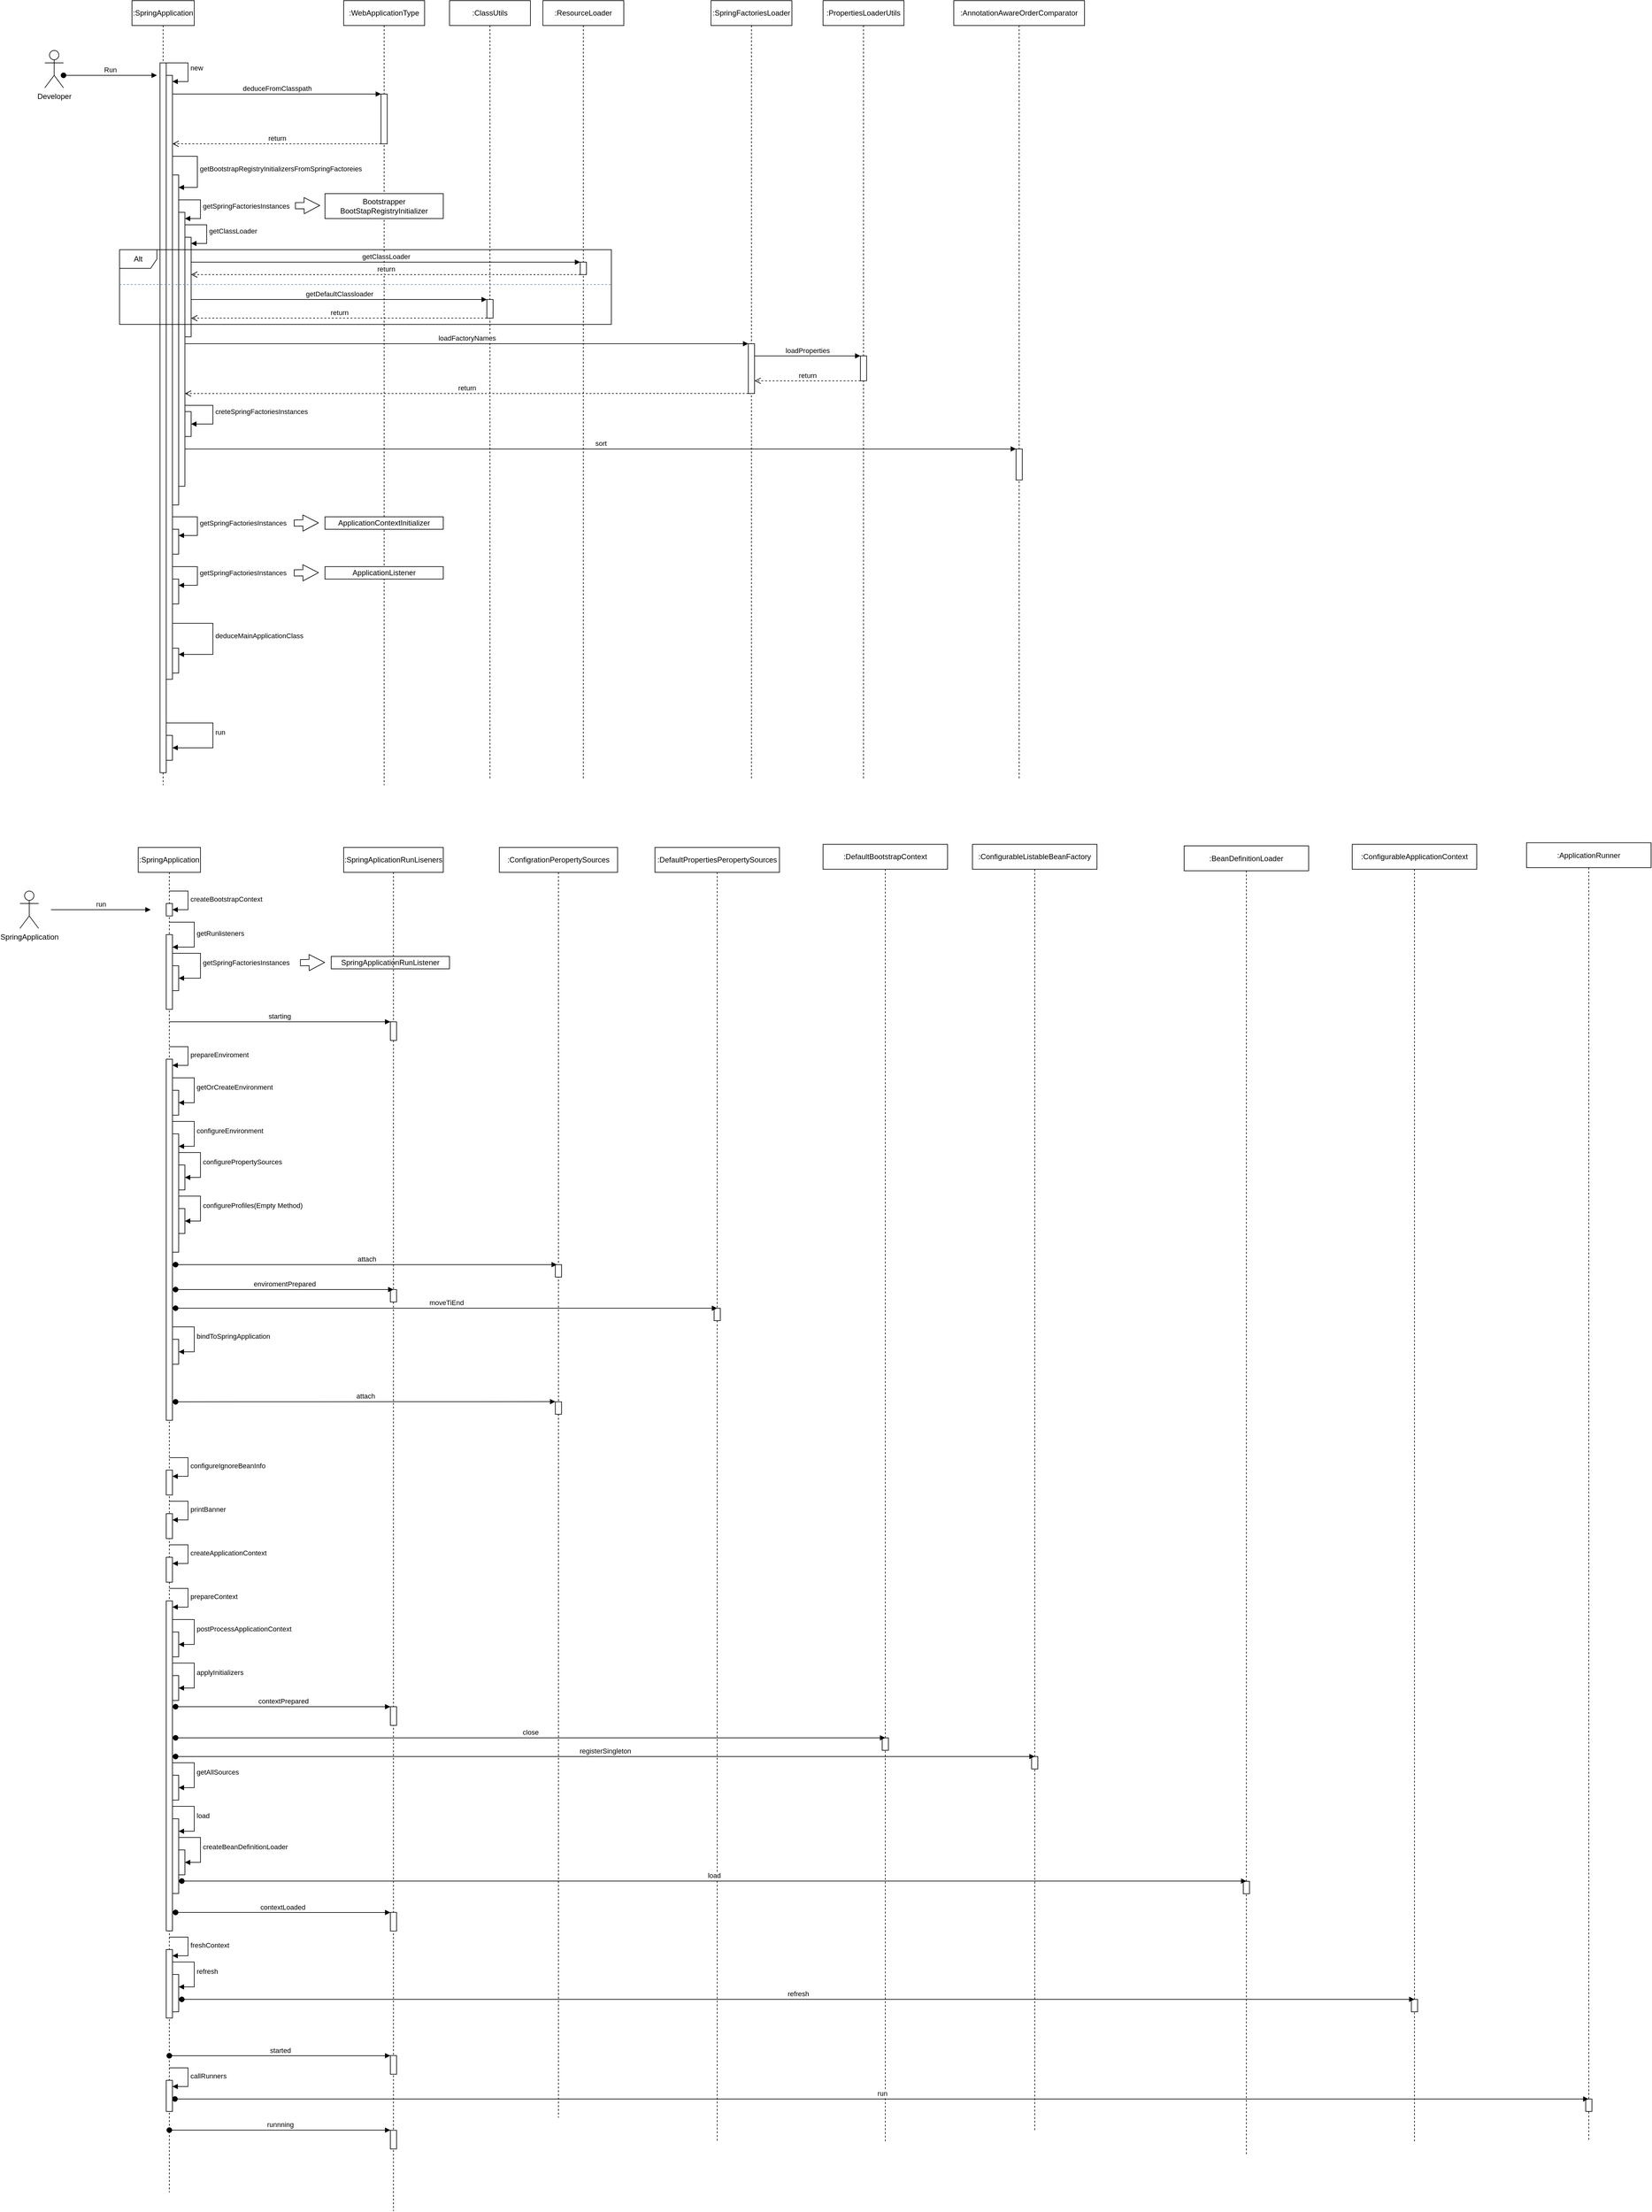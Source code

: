 <mxfile version="21.7.0" type="device">
  <diagram name="Page-1" id="9361dd3d-8414-5efd-6122-117bd74ce7a7">
    <mxGraphModel dx="5263" dy="2371" grid="1" gridSize="10" guides="1" tooltips="1" connect="1" arrows="1" fold="1" page="0" pageScale="1.5" pageWidth="826" pageHeight="1169" background="none" math="0" shadow="0">
      <root>
        <mxCell id="0" />
        <mxCell id="1" parent="0" />
        <mxCell id="XxEhJsYFe1JAZc-J_-iV-1" value="Developer" style="shape=umlActor;verticalLabelPosition=bottom;verticalAlign=top;html=1;" parent="1" vertex="1">
          <mxGeometry x="-610" y="110" width="30" height="60" as="geometry" />
        </mxCell>
        <mxCell id="XxEhJsYFe1JAZc-J_-iV-2" value=":SpringApplication" style="shape=umlLifeline;perimeter=lifelinePerimeter;whiteSpace=wrap;html=1;container=1;dropTarget=0;collapsible=0;recursiveResize=0;outlineConnect=0;portConstraint=eastwest;newEdgeStyle={&quot;edgeStyle&quot;:&quot;elbowEdgeStyle&quot;,&quot;elbow&quot;:&quot;vertical&quot;,&quot;curved&quot;:0,&quot;rounded&quot;:0};" parent="1" vertex="1">
          <mxGeometry x="-470" y="30" width="100" height="1260" as="geometry" />
        </mxCell>
        <mxCell id="XxEhJsYFe1JAZc-J_-iV-3" value="" style="html=1;points=[];perimeter=orthogonalPerimeter;outlineConnect=0;targetShapes=umlLifeline;portConstraint=eastwest;newEdgeStyle={&quot;edgeStyle&quot;:&quot;elbowEdgeStyle&quot;,&quot;elbow&quot;:&quot;vertical&quot;,&quot;curved&quot;:0,&quot;rounded&quot;:0};" parent="XxEhJsYFe1JAZc-J_-iV-2" vertex="1">
          <mxGeometry x="45" y="100" width="10" height="1140" as="geometry" />
        </mxCell>
        <mxCell id="XxEhJsYFe1JAZc-J_-iV-8" value="" style="html=1;points=[];perimeter=orthogonalPerimeter;outlineConnect=0;targetShapes=umlLifeline;portConstraint=eastwest;newEdgeStyle={&quot;edgeStyle&quot;:&quot;elbowEdgeStyle&quot;,&quot;elbow&quot;:&quot;vertical&quot;,&quot;curved&quot;:0,&quot;rounded&quot;:0};" parent="XxEhJsYFe1JAZc-J_-iV-2" vertex="1">
          <mxGeometry x="55" y="120" width="10" height="970" as="geometry" />
        </mxCell>
        <mxCell id="XxEhJsYFe1JAZc-J_-iV-9" value="new" style="html=1;align=left;spacingLeft=2;endArrow=block;rounded=0;edgeStyle=orthogonalEdgeStyle;curved=0;rounded=0;exitX=0.5;exitY=0;exitDx=0;exitDy=0;exitPerimeter=0;" parent="XxEhJsYFe1JAZc-J_-iV-2" source="XxEhJsYFe1JAZc-J_-iV-3" target="XxEhJsYFe1JAZc-J_-iV-8" edge="1">
          <mxGeometry relative="1" as="geometry">
            <mxPoint x="60" y="100" as="sourcePoint" />
            <Array as="points">
              <mxPoint x="90" y="100" />
              <mxPoint x="90" y="130" />
            </Array>
          </mxGeometry>
        </mxCell>
        <mxCell id="XxEhJsYFe1JAZc-J_-iV-23" value="" style="html=1;points=[];perimeter=orthogonalPerimeter;outlineConnect=0;targetShapes=umlLifeline;portConstraint=eastwest;newEdgeStyle={&quot;edgeStyle&quot;:&quot;elbowEdgeStyle&quot;,&quot;elbow&quot;:&quot;vertical&quot;,&quot;curved&quot;:0,&quot;rounded&quot;:0};" parent="XxEhJsYFe1JAZc-J_-iV-2" vertex="1">
          <mxGeometry x="64.97" y="280" width="10" height="530" as="geometry" />
        </mxCell>
        <mxCell id="XxEhJsYFe1JAZc-J_-iV-24" value="getBootstrapRegistryInitializersFromSpringFactoreies" style="html=1;align=left;spacingLeft=2;endArrow=block;rounded=0;edgeStyle=orthogonalEdgeStyle;curved=0;rounded=0;" parent="XxEhJsYFe1JAZc-J_-iV-2" source="XxEhJsYFe1JAZc-J_-iV-8" target="XxEhJsYFe1JAZc-J_-iV-23" edge="1">
          <mxGeometry x="-0.0" relative="1" as="geometry">
            <mxPoint x="75" y="260" as="sourcePoint" />
            <Array as="points">
              <mxPoint x="105" y="250" />
              <mxPoint x="105" y="300" />
            </Array>
            <mxPoint as="offset" />
          </mxGeometry>
        </mxCell>
        <mxCell id="XxEhJsYFe1JAZc-J_-iV-25" value="" style="html=1;points=[];perimeter=orthogonalPerimeter;outlineConnect=0;targetShapes=umlLifeline;portConstraint=eastwest;newEdgeStyle={&quot;edgeStyle&quot;:&quot;elbowEdgeStyle&quot;,&quot;elbow&quot;:&quot;vertical&quot;,&quot;curved&quot;:0,&quot;rounded&quot;:0};" parent="XxEhJsYFe1JAZc-J_-iV-2" vertex="1">
          <mxGeometry x="75" y="340" width="10" height="440" as="geometry" />
        </mxCell>
        <mxCell id="XxEhJsYFe1JAZc-J_-iV-26" value="getSpringFactoriesInstances" style="html=1;align=left;spacingLeft=2;endArrow=block;rounded=0;edgeStyle=orthogonalEdgeStyle;curved=0;rounded=0;" parent="XxEhJsYFe1JAZc-J_-iV-2" source="XxEhJsYFe1JAZc-J_-iV-23" target="XxEhJsYFe1JAZc-J_-iV-25" edge="1">
          <mxGeometry x="-0.0" relative="1" as="geometry">
            <mxPoint x="80" y="320" as="sourcePoint" />
            <Array as="points">
              <mxPoint x="110" y="320" />
              <mxPoint x="110" y="350" />
            </Array>
            <mxPoint as="offset" />
          </mxGeometry>
        </mxCell>
        <mxCell id="XxEhJsYFe1JAZc-J_-iV-28" value="" style="html=1;points=[];perimeter=orthogonalPerimeter;outlineConnect=0;targetShapes=umlLifeline;portConstraint=eastwest;newEdgeStyle={&quot;edgeStyle&quot;:&quot;elbowEdgeStyle&quot;,&quot;elbow&quot;:&quot;vertical&quot;,&quot;curved&quot;:0,&quot;rounded&quot;:0};" parent="XxEhJsYFe1JAZc-J_-iV-2" vertex="1">
          <mxGeometry x="85" y="380" width="10" height="160" as="geometry" />
        </mxCell>
        <mxCell id="XxEhJsYFe1JAZc-J_-iV-61" value="" style="html=1;points=[];perimeter=orthogonalPerimeter;outlineConnect=0;targetShapes=umlLifeline;portConstraint=eastwest;newEdgeStyle={&quot;edgeStyle&quot;:&quot;elbowEdgeStyle&quot;,&quot;elbow&quot;:&quot;vertical&quot;,&quot;curved&quot;:0,&quot;rounded&quot;:0};" parent="XxEhJsYFe1JAZc-J_-iV-2" vertex="1">
          <mxGeometry x="64.97" y="849" width="10" height="40" as="geometry" />
        </mxCell>
        <mxCell id="XxEhJsYFe1JAZc-J_-iV-62" value="getSpringFactoriesInstances" style="html=1;align=left;spacingLeft=2;endArrow=block;rounded=0;edgeStyle=orthogonalEdgeStyle;curved=0;rounded=0;" parent="XxEhJsYFe1JAZc-J_-iV-2" target="XxEhJsYFe1JAZc-J_-iV-61" edge="1">
          <mxGeometry relative="1" as="geometry">
            <mxPoint x="65" y="829" as="sourcePoint" />
            <Array as="points">
              <mxPoint x="105" y="829" />
              <mxPoint x="105" y="859" />
            </Array>
          </mxGeometry>
        </mxCell>
        <mxCell id="XxEhJsYFe1JAZc-J_-iV-64" value="" style="html=1;points=[];perimeter=orthogonalPerimeter;outlineConnect=0;targetShapes=umlLifeline;portConstraint=eastwest;newEdgeStyle={&quot;edgeStyle&quot;:&quot;elbowEdgeStyle&quot;,&quot;elbow&quot;:&quot;vertical&quot;,&quot;curved&quot;:0,&quot;rounded&quot;:0};" parent="XxEhJsYFe1JAZc-J_-iV-2" vertex="1">
          <mxGeometry x="65" y="929" width="10" height="40" as="geometry" />
        </mxCell>
        <mxCell id="XxEhJsYFe1JAZc-J_-iV-65" value="getSpringFactoriesInstances" style="html=1;align=left;spacingLeft=2;endArrow=block;rounded=0;edgeStyle=orthogonalEdgeStyle;curved=0;rounded=0;" parent="XxEhJsYFe1JAZc-J_-iV-2" target="XxEhJsYFe1JAZc-J_-iV-64" edge="1">
          <mxGeometry relative="1" as="geometry">
            <mxPoint x="65.03" y="909" as="sourcePoint" />
            <Array as="points">
              <mxPoint x="105.03" y="909" />
              <mxPoint x="105.03" y="939" />
            </Array>
          </mxGeometry>
        </mxCell>
        <mxCell id="XxEhJsYFe1JAZc-J_-iV-66" value="" style="edgeStyle=none;orthogonalLoop=1;jettySize=auto;html=1;shape=flexArrow;rounded=1;startSize=8;endSize=8;endWidth=15;" parent="XxEhJsYFe1JAZc-J_-iV-2" edge="1">
          <mxGeometry width="100" relative="1" as="geometry">
            <mxPoint x="260.03" y="919.08" as="sourcePoint" />
            <mxPoint x="300.03" y="918.66" as="targetPoint" />
            <Array as="points" />
          </mxGeometry>
        </mxCell>
        <mxCell id="XxEhJsYFe1JAZc-J_-iV-67" value="" style="html=1;points=[];perimeter=orthogonalPerimeter;outlineConnect=0;targetShapes=umlLifeline;portConstraint=eastwest;newEdgeStyle={&quot;edgeStyle&quot;:&quot;elbowEdgeStyle&quot;,&quot;elbow&quot;:&quot;vertical&quot;,&quot;curved&quot;:0,&quot;rounded&quot;:0};" parent="XxEhJsYFe1JAZc-J_-iV-2" vertex="1">
          <mxGeometry x="85" y="660" width="10" height="40" as="geometry" />
        </mxCell>
        <mxCell id="XxEhJsYFe1JAZc-J_-iV-68" value="creteSpringFactoriesInstances" style="html=1;align=left;spacingLeft=2;endArrow=block;rounded=0;edgeStyle=orthogonalEdgeStyle;curved=0;rounded=0;" parent="XxEhJsYFe1JAZc-J_-iV-2" source="XxEhJsYFe1JAZc-J_-iV-25" target="XxEhJsYFe1JAZc-J_-iV-67" edge="1">
          <mxGeometry relative="1" as="geometry">
            <mxPoint x="100" y="660" as="sourcePoint" />
            <Array as="points">
              <mxPoint x="130" y="650" />
              <mxPoint x="130" y="680" />
            </Array>
          </mxGeometry>
        </mxCell>
        <mxCell id="XxEhJsYFe1JAZc-J_-iV-76" value="" style="html=1;points=[];perimeter=orthogonalPerimeter;outlineConnect=0;targetShapes=umlLifeline;portConstraint=eastwest;newEdgeStyle={&quot;edgeStyle&quot;:&quot;elbowEdgeStyle&quot;,&quot;elbow&quot;:&quot;vertical&quot;,&quot;curved&quot;:0,&quot;rounded&quot;:0};" parent="XxEhJsYFe1JAZc-J_-iV-2" vertex="1">
          <mxGeometry x="64.97" y="1040" width="10" height="40" as="geometry" />
        </mxCell>
        <mxCell id="XxEhJsYFe1JAZc-J_-iV-77" value="deduceMainApplicationClass" style="html=1;align=left;spacingLeft=2;endArrow=block;rounded=0;edgeStyle=orthogonalEdgeStyle;curved=0;rounded=0;" parent="XxEhJsYFe1JAZc-J_-iV-2" source="XxEhJsYFe1JAZc-J_-iV-8" target="XxEhJsYFe1JAZc-J_-iV-76" edge="1">
          <mxGeometry relative="1" as="geometry">
            <mxPoint x="100" y="1010" as="sourcePoint" />
            <Array as="points">
              <mxPoint x="130" y="1000" />
              <mxPoint x="130" y="1050" />
            </Array>
          </mxGeometry>
        </mxCell>
        <mxCell id="XxEhJsYFe1JAZc-J_-iV-78" value="" style="html=1;points=[];perimeter=orthogonalPerimeter;outlineConnect=0;targetShapes=umlLifeline;portConstraint=eastwest;newEdgeStyle={&quot;edgeStyle&quot;:&quot;elbowEdgeStyle&quot;,&quot;elbow&quot;:&quot;vertical&quot;,&quot;curved&quot;:0,&quot;rounded&quot;:0};" parent="XxEhJsYFe1JAZc-J_-iV-2" vertex="1">
          <mxGeometry x="55" y="1180" width="10" height="40" as="geometry" />
        </mxCell>
        <mxCell id="XxEhJsYFe1JAZc-J_-iV-79" value="run" style="html=1;align=left;spacingLeft=2;endArrow=block;rounded=0;edgeStyle=orthogonalEdgeStyle;curved=0;rounded=0;" parent="XxEhJsYFe1JAZc-J_-iV-2" source="XxEhJsYFe1JAZc-J_-iV-3" target="XxEhJsYFe1JAZc-J_-iV-78" edge="1">
          <mxGeometry relative="1" as="geometry">
            <mxPoint x="100" y="1160" as="sourcePoint" />
            <Array as="points">
              <mxPoint x="130" y="1160" />
              <mxPoint x="130" y="1200" />
            </Array>
          </mxGeometry>
        </mxCell>
        <mxCell id="XxEhJsYFe1JAZc-J_-iV-6" value="Run" style="html=1;verticalAlign=bottom;startArrow=oval;startFill=1;endArrow=block;startSize=8;edgeStyle=elbowEdgeStyle;elbow=vertical;curved=0;rounded=0;" parent="1" source="XxEhJsYFe1JAZc-J_-iV-1" edge="1">
          <mxGeometry width="60" relative="1" as="geometry">
            <mxPoint x="-490" y="150" as="sourcePoint" />
            <mxPoint x="-430" y="150" as="targetPoint" />
          </mxGeometry>
        </mxCell>
        <mxCell id="XxEhJsYFe1JAZc-J_-iV-12" value=":WebApplicationType" style="shape=umlLifeline;perimeter=lifelinePerimeter;whiteSpace=wrap;html=1;container=1;dropTarget=0;collapsible=0;recursiveResize=0;outlineConnect=0;portConstraint=eastwest;newEdgeStyle={&quot;edgeStyle&quot;:&quot;elbowEdgeStyle&quot;,&quot;elbow&quot;:&quot;vertical&quot;,&quot;curved&quot;:0,&quot;rounded&quot;:0};" parent="1" vertex="1">
          <mxGeometry x="-130" y="30" width="130" height="1260" as="geometry" />
        </mxCell>
        <mxCell id="XxEhJsYFe1JAZc-J_-iV-20" value="" style="html=1;points=[];perimeter=orthogonalPerimeter;outlineConnect=0;targetShapes=umlLifeline;portConstraint=eastwest;newEdgeStyle={&quot;edgeStyle&quot;:&quot;elbowEdgeStyle&quot;,&quot;elbow&quot;:&quot;vertical&quot;,&quot;curved&quot;:0,&quot;rounded&quot;:0};" parent="XxEhJsYFe1JAZc-J_-iV-12" vertex="1">
          <mxGeometry x="60" y="150" width="10" height="80" as="geometry" />
        </mxCell>
        <mxCell id="XxEhJsYFe1JAZc-J_-iV-21" value="deduceFromClasspath" style="html=1;verticalAlign=bottom;endArrow=block;edgeStyle=elbowEdgeStyle;elbow=vertical;curved=0;rounded=0;" parent="1" target="XxEhJsYFe1JAZc-J_-iV-20" edge="1">
          <mxGeometry relative="1" as="geometry">
            <mxPoint x="-405" y="180.0" as="sourcePoint" />
            <Array as="points">
              <mxPoint x="-322" y="180" />
            </Array>
          </mxGeometry>
        </mxCell>
        <mxCell id="XxEhJsYFe1JAZc-J_-iV-22" value="return" style="html=1;verticalAlign=bottom;endArrow=open;dashed=1;endSize=8;edgeStyle=elbowEdgeStyle;elbow=vertical;curved=0;rounded=0;" parent="1" source="XxEhJsYFe1JAZc-J_-iV-20" edge="1">
          <mxGeometry relative="1" as="geometry">
            <mxPoint x="-405" y="260.0" as="targetPoint" />
            <Array as="points">
              <mxPoint x="-330" y="260" />
            </Array>
          </mxGeometry>
        </mxCell>
        <mxCell id="XxEhJsYFe1JAZc-J_-iV-30" value=":ClassUtils" style="shape=umlLifeline;perimeter=lifelinePerimeter;whiteSpace=wrap;html=1;container=1;dropTarget=0;collapsible=0;recursiveResize=0;outlineConnect=0;portConstraint=eastwest;newEdgeStyle={&quot;edgeStyle&quot;:&quot;elbowEdgeStyle&quot;,&quot;elbow&quot;:&quot;vertical&quot;,&quot;curved&quot;:0,&quot;rounded&quot;:0};" parent="1" vertex="1">
          <mxGeometry x="40" y="30" width="130" height="1250" as="geometry" />
        </mxCell>
        <mxCell id="XxEhJsYFe1JAZc-J_-iV-37" value="" style="html=1;points=[];perimeter=orthogonalPerimeter;outlineConnect=0;targetShapes=umlLifeline;portConstraint=eastwest;newEdgeStyle={&quot;edgeStyle&quot;:&quot;elbowEdgeStyle&quot;,&quot;elbow&quot;:&quot;vertical&quot;,&quot;curved&quot;:0,&quot;rounded&quot;:0};" parent="XxEhJsYFe1JAZc-J_-iV-30" vertex="1">
          <mxGeometry x="60" y="480" width="10" height="30" as="geometry" />
        </mxCell>
        <mxCell id="XxEhJsYFe1JAZc-J_-iV-35" value=":SpringFactoriesLoader" style="shape=umlLifeline;perimeter=lifelinePerimeter;whiteSpace=wrap;html=1;container=1;dropTarget=0;collapsible=0;recursiveResize=0;outlineConnect=0;portConstraint=eastwest;newEdgeStyle={&quot;edgeStyle&quot;:&quot;elbowEdgeStyle&quot;,&quot;elbow&quot;:&quot;vertical&quot;,&quot;curved&quot;:0,&quot;rounded&quot;:0};" parent="1" vertex="1">
          <mxGeometry x="460" y="30" width="130" height="1250" as="geometry" />
        </mxCell>
        <mxCell id="XxEhJsYFe1JAZc-J_-iV-47" value="" style="html=1;points=[];perimeter=orthogonalPerimeter;outlineConnect=0;targetShapes=umlLifeline;portConstraint=eastwest;newEdgeStyle={&quot;edgeStyle&quot;:&quot;elbowEdgeStyle&quot;,&quot;elbow&quot;:&quot;vertical&quot;,&quot;curved&quot;:0,&quot;rounded&quot;:0};" parent="XxEhJsYFe1JAZc-J_-iV-35" vertex="1">
          <mxGeometry x="60" y="551" width="10" height="80" as="geometry" />
        </mxCell>
        <mxCell id="XxEhJsYFe1JAZc-J_-iV-38" value="getDefaultClassloader" style="html=1;verticalAlign=bottom;endArrow=block;edgeStyle=elbowEdgeStyle;elbow=vertical;curved=0;rounded=0;" parent="1" edge="1">
          <mxGeometry relative="1" as="geometry">
            <mxPoint x="-375.0" y="510" as="sourcePoint" />
            <mxPoint x="100" y="510" as="targetPoint" />
            <Array as="points">
              <mxPoint y="510" />
              <mxPoint x="60" y="500" />
            </Array>
            <mxPoint as="offset" />
          </mxGeometry>
        </mxCell>
        <mxCell id="XxEhJsYFe1JAZc-J_-iV-39" value="return" style="html=1;verticalAlign=bottom;endArrow=open;dashed=1;endSize=8;edgeStyle=elbowEdgeStyle;elbow=vertical;curved=0;rounded=0;" parent="1" edge="1">
          <mxGeometry relative="1" as="geometry">
            <mxPoint x="-375.0" y="540" as="targetPoint" />
            <mxPoint x="100" y="540" as="sourcePoint" />
            <Array as="points">
              <mxPoint x="-150" y="540" />
            </Array>
          </mxGeometry>
        </mxCell>
        <mxCell id="XxEhJsYFe1JAZc-J_-iV-40" value=":ResourceLoader" style="shape=umlLifeline;perimeter=lifelinePerimeter;whiteSpace=wrap;html=1;container=1;dropTarget=0;collapsible=0;recursiveResize=0;outlineConnect=0;portConstraint=eastwest;newEdgeStyle={&quot;edgeStyle&quot;:&quot;elbowEdgeStyle&quot;,&quot;elbow&quot;:&quot;vertical&quot;,&quot;curved&quot;:0,&quot;rounded&quot;:0};" parent="1" vertex="1">
          <mxGeometry x="190" y="30" width="130" height="1250" as="geometry" />
        </mxCell>
        <mxCell id="XxEhJsYFe1JAZc-J_-iV-42" value="" style="html=1;points=[];perimeter=orthogonalPerimeter;outlineConnect=0;targetShapes=umlLifeline;portConstraint=eastwest;newEdgeStyle={&quot;edgeStyle&quot;:&quot;elbowEdgeStyle&quot;,&quot;elbow&quot;:&quot;vertical&quot;,&quot;curved&quot;:0,&quot;rounded&quot;:0};" parent="XxEhJsYFe1JAZc-J_-iV-40" vertex="1">
          <mxGeometry x="60" y="420" width="10" height="20" as="geometry" />
        </mxCell>
        <mxCell id="XxEhJsYFe1JAZc-J_-iV-44" value="return" style="html=1;verticalAlign=bottom;endArrow=open;dashed=1;endSize=8;edgeStyle=elbowEdgeStyle;elbow=vertical;curved=0;rounded=0;" parent="XxEhJsYFe1JAZc-J_-iV-40" target="XxEhJsYFe1JAZc-J_-iV-28" edge="1">
          <mxGeometry relative="1" as="geometry">
            <mxPoint x="-420.0" y="430" as="targetPoint" />
            <mxPoint x="60" y="440" as="sourcePoint" />
            <Array as="points">
              <mxPoint x="-10" y="440" />
              <mxPoint x="-195" y="430" />
            </Array>
          </mxGeometry>
        </mxCell>
        <mxCell id="XxEhJsYFe1JAZc-J_-iV-43" value="getClassLoader" style="html=1;verticalAlign=bottom;endArrow=block;edgeStyle=elbowEdgeStyle;elbow=vertical;curved=0;rounded=0;" parent="1" source="XxEhJsYFe1JAZc-J_-iV-28" target="XxEhJsYFe1JAZc-J_-iV-42" edge="1">
          <mxGeometry x="-0.0" relative="1" as="geometry">
            <mxPoint x="-380.0" y="427.08" as="sourcePoint" />
            <Array as="points">
              <mxPoint x="40" y="450" />
              <mxPoint x="180" y="440" />
              <mxPoint x="-330" y="430" />
              <mxPoint x="195" y="417" />
            </Array>
            <mxPoint as="offset" />
            <mxPoint x="245" y="429" as="targetPoint" />
          </mxGeometry>
        </mxCell>
        <mxCell id="XxEhJsYFe1JAZc-J_-iV-45" value="Alt" style="shape=umlFrame;whiteSpace=wrap;html=1;pointerEvents=0;" parent="1" vertex="1">
          <mxGeometry x="-490" y="430" width="790" height="120" as="geometry" />
        </mxCell>
        <mxCell id="XxEhJsYFe1JAZc-J_-iV-46" value="" style="line;strokeWidth=1;fillColor=#dae8fc;align=left;verticalAlign=middle;spacingTop=-1;spacingLeft=3;spacingRight=3;rotatable=0;labelPosition=right;points=[];portConstraint=eastwest;strokeColor=#6c8ebf;dashed=1;" parent="1" vertex="1">
          <mxGeometry x="-490" y="482" width="790" height="8" as="geometry" />
        </mxCell>
        <mxCell id="XxEhJsYFe1JAZc-J_-iV-29" value="getClassLoader" style="html=1;align=left;spacingLeft=2;endArrow=block;rounded=0;edgeStyle=orthogonalEdgeStyle;curved=0;rounded=0;" parent="1" source="XxEhJsYFe1JAZc-J_-iV-25" target="XxEhJsYFe1JAZc-J_-iV-28" edge="1">
          <mxGeometry relative="1" as="geometry">
            <mxPoint x="-380" y="390" as="sourcePoint" />
            <Array as="points">
              <mxPoint x="-350" y="390" />
              <mxPoint x="-350" y="420" />
            </Array>
          </mxGeometry>
        </mxCell>
        <mxCell id="XxEhJsYFe1JAZc-J_-iV-48" value="loadFactoryNames" style="html=1;verticalAlign=bottom;endArrow=block;edgeStyle=elbowEdgeStyle;elbow=vertical;curved=0;rounded=0;" parent="1" source="XxEhJsYFe1JAZc-J_-iV-25" edge="1">
          <mxGeometry relative="1" as="geometry">
            <mxPoint x="-380" y="581" as="sourcePoint" />
            <mxPoint x="520" y="581" as="targetPoint" />
          </mxGeometry>
        </mxCell>
        <mxCell id="XxEhJsYFe1JAZc-J_-iV-49" value="return" style="html=1;verticalAlign=bottom;endArrow=open;dashed=1;endSize=8;edgeStyle=elbowEdgeStyle;elbow=vertical;curved=0;rounded=0;" parent="1" target="XxEhJsYFe1JAZc-J_-iV-25" edge="1">
          <mxGeometry relative="1" as="geometry">
            <mxPoint x="-375.0" y="660.917" as="targetPoint" />
            <mxPoint x="520" y="660.917" as="sourcePoint" />
          </mxGeometry>
        </mxCell>
        <mxCell id="XxEhJsYFe1JAZc-J_-iV-50" value=":PropertiesLoaderUtils" style="shape=umlLifeline;perimeter=lifelinePerimeter;whiteSpace=wrap;html=1;container=1;dropTarget=0;collapsible=0;recursiveResize=0;outlineConnect=0;portConstraint=eastwest;newEdgeStyle={&quot;edgeStyle&quot;:&quot;elbowEdgeStyle&quot;,&quot;elbow&quot;:&quot;vertical&quot;,&quot;curved&quot;:0,&quot;rounded&quot;:0};" parent="1" vertex="1">
          <mxGeometry x="640" y="30" width="130" height="1250" as="geometry" />
        </mxCell>
        <mxCell id="XxEhJsYFe1JAZc-J_-iV-52" value="" style="html=1;points=[];perimeter=orthogonalPerimeter;outlineConnect=0;targetShapes=umlLifeline;portConstraint=eastwest;newEdgeStyle={&quot;edgeStyle&quot;:&quot;elbowEdgeStyle&quot;,&quot;elbow&quot;:&quot;vertical&quot;,&quot;curved&quot;:0,&quot;rounded&quot;:0};" parent="XxEhJsYFe1JAZc-J_-iV-50" vertex="1">
          <mxGeometry x="60" y="570.58" width="10" height="40" as="geometry" />
        </mxCell>
        <mxCell id="XxEhJsYFe1JAZc-J_-iV-53" value="loadProperties" style="html=1;verticalAlign=bottom;endArrow=block;edgeStyle=elbowEdgeStyle;elbow=vertical;curved=0;rounded=0;" parent="XxEhJsYFe1JAZc-J_-iV-50" target="XxEhJsYFe1JAZc-J_-iV-52" edge="1">
          <mxGeometry relative="1" as="geometry">
            <mxPoint x="-110" y="570.58" as="sourcePoint" />
            <Array as="points">
              <mxPoint x="-40" y="570.58" />
              <mxPoint x="-30" y="540.58" />
            </Array>
          </mxGeometry>
        </mxCell>
        <mxCell id="XxEhJsYFe1JAZc-J_-iV-54" value="return" style="html=1;verticalAlign=bottom;endArrow=open;dashed=1;endSize=8;edgeStyle=elbowEdgeStyle;elbow=vertical;curved=0;rounded=0;" parent="XxEhJsYFe1JAZc-J_-iV-50" source="XxEhJsYFe1JAZc-J_-iV-52" edge="1">
          <mxGeometry relative="1" as="geometry">
            <mxPoint x="-110" y="610.58" as="targetPoint" />
            <Array as="points">
              <mxPoint y="610.58" />
            </Array>
          </mxGeometry>
        </mxCell>
        <mxCell id="XxEhJsYFe1JAZc-J_-iV-56" value="Bootstrapper&lt;br&gt;BootStapRegistryInitializer&lt;br&gt;" style="rounded=0;whiteSpace=wrap;html=1;" parent="1" vertex="1">
          <mxGeometry x="-160" y="340" width="190" height="40" as="geometry" />
        </mxCell>
        <mxCell id="XxEhJsYFe1JAZc-J_-iV-57" value="" style="edgeStyle=none;orthogonalLoop=1;jettySize=auto;html=1;shape=flexArrow;rounded=1;startSize=8;endSize=8;endWidth=15;" parent="1" edge="1">
          <mxGeometry width="100" relative="1" as="geometry">
            <mxPoint x="-208" y="359.42" as="sourcePoint" />
            <mxPoint x="-168" y="359" as="targetPoint" />
            <Array as="points" />
          </mxGeometry>
        </mxCell>
        <mxCell id="XxEhJsYFe1JAZc-J_-iV-58" value="ApplicationContextInitializer&lt;br&gt;" style="rounded=0;whiteSpace=wrap;html=1;" parent="1" vertex="1">
          <mxGeometry x="-160" y="859" width="190" height="20" as="geometry" />
        </mxCell>
        <mxCell id="XxEhJsYFe1JAZc-J_-iV-59" value="ApplicationListener" style="rounded=0;whiteSpace=wrap;html=1;" parent="1" vertex="1">
          <mxGeometry x="-160" y="939" width="190" height="20" as="geometry" />
        </mxCell>
        <mxCell id="XxEhJsYFe1JAZc-J_-iV-63" value="" style="edgeStyle=none;orthogonalLoop=1;jettySize=auto;html=1;shape=flexArrow;rounded=1;startSize=8;endSize=8;endWidth=15;" parent="1" edge="1">
          <mxGeometry width="100" relative="1" as="geometry">
            <mxPoint x="-210" y="869.08" as="sourcePoint" />
            <mxPoint x="-170" y="868.66" as="targetPoint" />
            <Array as="points" />
          </mxGeometry>
        </mxCell>
        <mxCell id="XxEhJsYFe1JAZc-J_-iV-69" value=":AnnotationAwareOrderComparator" style="shape=umlLifeline;perimeter=lifelinePerimeter;whiteSpace=wrap;html=1;container=1;dropTarget=0;collapsible=0;recursiveResize=0;outlineConnect=0;portConstraint=eastwest;newEdgeStyle={&quot;edgeStyle&quot;:&quot;elbowEdgeStyle&quot;,&quot;elbow&quot;:&quot;vertical&quot;,&quot;curved&quot;:0,&quot;rounded&quot;:0};" parent="1" vertex="1">
          <mxGeometry x="850" y="30" width="210" height="1250" as="geometry" />
        </mxCell>
        <mxCell id="XxEhJsYFe1JAZc-J_-iV-73" value="" style="html=1;points=[];perimeter=orthogonalPerimeter;outlineConnect=0;targetShapes=umlLifeline;portConstraint=eastwest;newEdgeStyle={&quot;edgeStyle&quot;:&quot;elbowEdgeStyle&quot;,&quot;elbow&quot;:&quot;vertical&quot;,&quot;curved&quot;:0,&quot;rounded&quot;:0};" parent="XxEhJsYFe1JAZc-J_-iV-69" vertex="1">
          <mxGeometry x="100" y="720" width="10" height="50" as="geometry" />
        </mxCell>
        <mxCell id="XxEhJsYFe1JAZc-J_-iV-74" value="sort" style="html=1;verticalAlign=bottom;endArrow=block;edgeStyle=elbowEdgeStyle;elbow=vertical;curved=0;rounded=0;" parent="1" source="XxEhJsYFe1JAZc-J_-iV-25" target="XxEhJsYFe1JAZc-J_-iV-73" edge="1">
          <mxGeometry relative="1" as="geometry">
            <mxPoint x="980" y="710" as="sourcePoint" />
            <Array as="points">
              <mxPoint x="940" y="750" />
            </Array>
          </mxGeometry>
        </mxCell>
        <mxCell id="vyO_-9OmGo_VunlXmOem-1" value="SpringApplication&lt;br&gt;" style="shape=umlActor;verticalLabelPosition=bottom;verticalAlign=top;html=1;" parent="1" vertex="1">
          <mxGeometry x="-650" y="1460" width="30" height="60" as="geometry" />
        </mxCell>
        <mxCell id="vyO_-9OmGo_VunlXmOem-6" value=":SpringApplication" style="shape=umlLifeline;perimeter=lifelinePerimeter;whiteSpace=wrap;html=1;container=1;dropTarget=0;collapsible=0;recursiveResize=0;outlineConnect=0;portConstraint=eastwest;newEdgeStyle={&quot;edgeStyle&quot;:&quot;elbowEdgeStyle&quot;,&quot;elbow&quot;:&quot;vertical&quot;,&quot;curved&quot;:0,&quot;rounded&quot;:0};" parent="1" vertex="1">
          <mxGeometry x="-460" y="1390" width="100" height="2160" as="geometry" />
        </mxCell>
        <mxCell id="vyO_-9OmGo_VunlXmOem-10" value="" style="html=1;points=[];perimeter=orthogonalPerimeter;outlineConnect=0;targetShapes=umlLifeline;portConstraint=eastwest;newEdgeStyle={&quot;edgeStyle&quot;:&quot;elbowEdgeStyle&quot;,&quot;elbow&quot;:&quot;vertical&quot;,&quot;curved&quot;:0,&quot;rounded&quot;:0};" parent="vyO_-9OmGo_VunlXmOem-6" vertex="1">
          <mxGeometry x="45" y="90" width="10" height="20" as="geometry" />
        </mxCell>
        <mxCell id="vyO_-9OmGo_VunlXmOem-11" value="createBootstrapContext" style="html=1;align=left;spacingLeft=2;endArrow=block;rounded=0;edgeStyle=orthogonalEdgeStyle;curved=0;rounded=0;" parent="vyO_-9OmGo_VunlXmOem-6" target="vyO_-9OmGo_VunlXmOem-10" edge="1">
          <mxGeometry relative="1" as="geometry">
            <mxPoint x="50" y="70" as="sourcePoint" />
            <Array as="points">
              <mxPoint x="80" y="100" />
            </Array>
          </mxGeometry>
        </mxCell>
        <mxCell id="vyO_-9OmGo_VunlXmOem-12" value="" style="html=1;points=[];perimeter=orthogonalPerimeter;outlineConnect=0;targetShapes=umlLifeline;portConstraint=eastwest;newEdgeStyle={&quot;edgeStyle&quot;:&quot;elbowEdgeStyle&quot;,&quot;elbow&quot;:&quot;vertical&quot;,&quot;curved&quot;:0,&quot;rounded&quot;:0};" parent="vyO_-9OmGo_VunlXmOem-6" vertex="1">
          <mxGeometry x="45" y="140" width="10" height="120" as="geometry" />
        </mxCell>
        <mxCell id="vyO_-9OmGo_VunlXmOem-13" value="getRunlisteners" style="html=1;align=left;spacingLeft=2;endArrow=block;rounded=0;edgeStyle=orthogonalEdgeStyle;curved=0;rounded=0;" parent="vyO_-9OmGo_VunlXmOem-6" target="vyO_-9OmGo_VunlXmOem-12" edge="1">
          <mxGeometry relative="1" as="geometry">
            <mxPoint x="50" y="120" as="sourcePoint" />
            <Array as="points">
              <mxPoint x="90" y="120" />
              <mxPoint x="90" y="160" />
            </Array>
          </mxGeometry>
        </mxCell>
        <mxCell id="vyO_-9OmGo_VunlXmOem-14" value="" style="html=1;points=[];perimeter=orthogonalPerimeter;outlineConnect=0;targetShapes=umlLifeline;portConstraint=eastwest;newEdgeStyle={&quot;edgeStyle&quot;:&quot;elbowEdgeStyle&quot;,&quot;elbow&quot;:&quot;vertical&quot;,&quot;curved&quot;:0,&quot;rounded&quot;:0};" parent="vyO_-9OmGo_VunlXmOem-6" vertex="1">
          <mxGeometry x="55" y="190" width="10" height="40" as="geometry" />
        </mxCell>
        <mxCell id="vyO_-9OmGo_VunlXmOem-15" value="getSpringFactoriesInstances" style="html=1;align=left;spacingLeft=2;endArrow=block;rounded=0;edgeStyle=orthogonalEdgeStyle;curved=0;rounded=0;" parent="vyO_-9OmGo_VunlXmOem-6" source="vyO_-9OmGo_VunlXmOem-12" target="vyO_-9OmGo_VunlXmOem-14" edge="1">
          <mxGeometry relative="1" as="geometry">
            <mxPoint x="70" y="170" as="sourcePoint" />
            <Array as="points">
              <mxPoint x="100" y="170" />
              <mxPoint x="100" y="210" />
            </Array>
          </mxGeometry>
        </mxCell>
        <mxCell id="vyO_-9OmGo_VunlXmOem-30" value="" style="html=1;points=[];perimeter=orthogonalPerimeter;outlineConnect=0;targetShapes=umlLifeline;portConstraint=eastwest;newEdgeStyle={&quot;edgeStyle&quot;:&quot;elbowEdgeStyle&quot;,&quot;elbow&quot;:&quot;vertical&quot;,&quot;curved&quot;:0,&quot;rounded&quot;:0};" parent="vyO_-9OmGo_VunlXmOem-6" vertex="1">
          <mxGeometry x="45" y="340" width="10" height="580" as="geometry" />
        </mxCell>
        <mxCell id="vyO_-9OmGo_VunlXmOem-31" value="prepareEnviroment" style="html=1;align=left;spacingLeft=2;endArrow=block;rounded=0;edgeStyle=orthogonalEdgeStyle;curved=0;rounded=0;" parent="vyO_-9OmGo_VunlXmOem-6" target="vyO_-9OmGo_VunlXmOem-30" edge="1">
          <mxGeometry relative="1" as="geometry">
            <mxPoint x="50" y="320" as="sourcePoint" />
            <Array as="points">
              <mxPoint x="80" y="350" />
            </Array>
          </mxGeometry>
        </mxCell>
        <mxCell id="vyO_-9OmGo_VunlXmOem-32" value="" style="html=1;points=[];perimeter=orthogonalPerimeter;outlineConnect=0;targetShapes=umlLifeline;portConstraint=eastwest;newEdgeStyle={&quot;edgeStyle&quot;:&quot;elbowEdgeStyle&quot;,&quot;elbow&quot;:&quot;vertical&quot;,&quot;curved&quot;:0,&quot;rounded&quot;:0};" parent="vyO_-9OmGo_VunlXmOem-6" vertex="1">
          <mxGeometry x="55" y="390" width="10" height="40" as="geometry" />
        </mxCell>
        <mxCell id="vyO_-9OmGo_VunlXmOem-33" value="getOrCreateEnvironment" style="html=1;align=left;spacingLeft=2;endArrow=block;rounded=0;edgeStyle=orthogonalEdgeStyle;curved=0;rounded=0;" parent="vyO_-9OmGo_VunlXmOem-6" source="vyO_-9OmGo_VunlXmOem-30" target="vyO_-9OmGo_VunlXmOem-32" edge="1">
          <mxGeometry relative="1" as="geometry">
            <mxPoint x="60" y="370" as="sourcePoint" />
            <Array as="points">
              <mxPoint x="90" y="370" />
              <mxPoint x="90" y="410" />
            </Array>
          </mxGeometry>
        </mxCell>
        <mxCell id="vyO_-9OmGo_VunlXmOem-43" value="" style="html=1;points=[];perimeter=orthogonalPerimeter;outlineConnect=0;targetShapes=umlLifeline;portConstraint=eastwest;newEdgeStyle={&quot;edgeStyle&quot;:&quot;elbowEdgeStyle&quot;,&quot;elbow&quot;:&quot;vertical&quot;,&quot;curved&quot;:0,&quot;rounded&quot;:0};" parent="vyO_-9OmGo_VunlXmOem-6" vertex="1">
          <mxGeometry x="55" y="460" width="10" height="190" as="geometry" />
        </mxCell>
        <mxCell id="vyO_-9OmGo_VunlXmOem-44" value="configureEnvironment" style="html=1;align=left;spacingLeft=2;endArrow=block;rounded=0;edgeStyle=orthogonalEdgeStyle;curved=0;rounded=0;" parent="vyO_-9OmGo_VunlXmOem-6" target="vyO_-9OmGo_VunlXmOem-43" edge="1">
          <mxGeometry relative="1" as="geometry">
            <mxPoint x="55" y="440" as="sourcePoint" />
            <Array as="points">
              <mxPoint x="90" y="440" />
              <mxPoint x="90" y="480" />
            </Array>
          </mxGeometry>
        </mxCell>
        <mxCell id="vyO_-9OmGo_VunlXmOem-45" value="" style="html=1;points=[];perimeter=orthogonalPerimeter;outlineConnect=0;targetShapes=umlLifeline;portConstraint=eastwest;newEdgeStyle={&quot;edgeStyle&quot;:&quot;elbowEdgeStyle&quot;,&quot;elbow&quot;:&quot;vertical&quot;,&quot;curved&quot;:0,&quot;rounded&quot;:0};" parent="vyO_-9OmGo_VunlXmOem-6" vertex="1">
          <mxGeometry x="65" y="510" width="10" height="40" as="geometry" />
        </mxCell>
        <mxCell id="vyO_-9OmGo_VunlXmOem-46" value="configurePropertySources" style="html=1;align=left;spacingLeft=2;endArrow=block;rounded=0;edgeStyle=orthogonalEdgeStyle;curved=0;rounded=0;" parent="vyO_-9OmGo_VunlXmOem-6" target="vyO_-9OmGo_VunlXmOem-45" edge="1">
          <mxGeometry relative="1" as="geometry">
            <mxPoint x="65" y="490" as="sourcePoint" />
            <Array as="points">
              <mxPoint x="100" y="490" />
              <mxPoint x="100" y="530" />
            </Array>
          </mxGeometry>
        </mxCell>
        <mxCell id="vyO_-9OmGo_VunlXmOem-47" value="" style="html=1;points=[];perimeter=orthogonalPerimeter;outlineConnect=0;targetShapes=umlLifeline;portConstraint=eastwest;newEdgeStyle={&quot;edgeStyle&quot;:&quot;elbowEdgeStyle&quot;,&quot;elbow&quot;:&quot;vertical&quot;,&quot;curved&quot;:0,&quot;rounded&quot;:0};" parent="vyO_-9OmGo_VunlXmOem-6" vertex="1">
          <mxGeometry x="65" y="580" width="10" height="40" as="geometry" />
        </mxCell>
        <mxCell id="vyO_-9OmGo_VunlXmOem-48" value="configureProfiles(Empty Method)" style="html=1;align=left;spacingLeft=2;endArrow=block;rounded=0;edgeStyle=orthogonalEdgeStyle;curved=0;rounded=0;" parent="vyO_-9OmGo_VunlXmOem-6" target="vyO_-9OmGo_VunlXmOem-47" edge="1">
          <mxGeometry relative="1" as="geometry">
            <mxPoint x="65" y="560" as="sourcePoint" />
            <Array as="points">
              <mxPoint x="100" y="560" />
              <mxPoint x="100" y="600" />
            </Array>
            <mxPoint as="offset" />
          </mxGeometry>
        </mxCell>
        <mxCell id="vyO_-9OmGo_VunlXmOem-63" value="" style="html=1;points=[];perimeter=orthogonalPerimeter;outlineConnect=0;targetShapes=umlLifeline;portConstraint=eastwest;newEdgeStyle={&quot;edgeStyle&quot;:&quot;elbowEdgeStyle&quot;,&quot;elbow&quot;:&quot;vertical&quot;,&quot;curved&quot;:0,&quot;rounded&quot;:0};" parent="vyO_-9OmGo_VunlXmOem-6" vertex="1">
          <mxGeometry x="55" y="790" width="10" height="40" as="geometry" />
        </mxCell>
        <mxCell id="vyO_-9OmGo_VunlXmOem-64" value="bindToSpringApplication" style="html=1;align=left;spacingLeft=2;endArrow=block;rounded=0;edgeStyle=orthogonalEdgeStyle;curved=0;rounded=0;" parent="vyO_-9OmGo_VunlXmOem-6" source="vyO_-9OmGo_VunlXmOem-30" target="vyO_-9OmGo_VunlXmOem-63" edge="1">
          <mxGeometry relative="1" as="geometry">
            <mxPoint x="60" y="770" as="sourcePoint" />
            <Array as="points">
              <mxPoint x="90" y="770" />
              <mxPoint x="90" y="810" />
            </Array>
          </mxGeometry>
        </mxCell>
        <mxCell id="vyO_-9OmGo_VunlXmOem-67" value="" style="html=1;points=[];perimeter=orthogonalPerimeter;outlineConnect=0;targetShapes=umlLifeline;portConstraint=eastwest;newEdgeStyle={&quot;edgeStyle&quot;:&quot;elbowEdgeStyle&quot;,&quot;elbow&quot;:&quot;vertical&quot;,&quot;curved&quot;:0,&quot;rounded&quot;:0};" parent="vyO_-9OmGo_VunlXmOem-6" vertex="1">
          <mxGeometry x="45" y="1000" width="10" height="40" as="geometry" />
        </mxCell>
        <mxCell id="vyO_-9OmGo_VunlXmOem-68" value="configureIgnoreBeanInfo" style="html=1;align=left;spacingLeft=2;endArrow=block;rounded=0;edgeStyle=orthogonalEdgeStyle;curved=0;rounded=0;" parent="vyO_-9OmGo_VunlXmOem-6" target="vyO_-9OmGo_VunlXmOem-67" edge="1">
          <mxGeometry relative="1" as="geometry">
            <mxPoint x="50" y="980" as="sourcePoint" />
            <Array as="points">
              <mxPoint x="80" y="1010" />
            </Array>
          </mxGeometry>
        </mxCell>
        <mxCell id="vyO_-9OmGo_VunlXmOem-69" value="" style="html=1;points=[];perimeter=orthogonalPerimeter;outlineConnect=0;targetShapes=umlLifeline;portConstraint=eastwest;newEdgeStyle={&quot;edgeStyle&quot;:&quot;elbowEdgeStyle&quot;,&quot;elbow&quot;:&quot;vertical&quot;,&quot;curved&quot;:0,&quot;rounded&quot;:0};" parent="vyO_-9OmGo_VunlXmOem-6" vertex="1">
          <mxGeometry x="45" y="1070" width="10" height="40" as="geometry" />
        </mxCell>
        <mxCell id="vyO_-9OmGo_VunlXmOem-70" value="printBanner" style="html=1;align=left;spacingLeft=2;endArrow=block;rounded=0;edgeStyle=orthogonalEdgeStyle;curved=0;rounded=0;" parent="vyO_-9OmGo_VunlXmOem-6" target="vyO_-9OmGo_VunlXmOem-69" edge="1">
          <mxGeometry x="0.001" relative="1" as="geometry">
            <mxPoint x="50" y="1050" as="sourcePoint" />
            <Array as="points">
              <mxPoint x="80" y="1080" />
            </Array>
            <mxPoint as="offset" />
          </mxGeometry>
        </mxCell>
        <mxCell id="vyO_-9OmGo_VunlXmOem-71" value="" style="html=1;points=[];perimeter=orthogonalPerimeter;outlineConnect=0;targetShapes=umlLifeline;portConstraint=eastwest;newEdgeStyle={&quot;edgeStyle&quot;:&quot;elbowEdgeStyle&quot;,&quot;elbow&quot;:&quot;vertical&quot;,&quot;curved&quot;:0,&quot;rounded&quot;:0};" parent="vyO_-9OmGo_VunlXmOem-6" vertex="1">
          <mxGeometry x="45" y="1140" width="10" height="40" as="geometry" />
        </mxCell>
        <mxCell id="vyO_-9OmGo_VunlXmOem-72" value="createApplicationContext" style="html=1;align=left;spacingLeft=2;endArrow=block;rounded=0;edgeStyle=orthogonalEdgeStyle;curved=0;rounded=0;" parent="vyO_-9OmGo_VunlXmOem-6" target="vyO_-9OmGo_VunlXmOem-71" edge="1">
          <mxGeometry relative="1" as="geometry">
            <mxPoint x="50" y="1120" as="sourcePoint" />
            <Array as="points">
              <mxPoint x="80" y="1150" />
            </Array>
          </mxGeometry>
        </mxCell>
        <mxCell id="vyO_-9OmGo_VunlXmOem-73" value="" style="html=1;points=[];perimeter=orthogonalPerimeter;outlineConnect=0;targetShapes=umlLifeline;portConstraint=eastwest;newEdgeStyle={&quot;edgeStyle&quot;:&quot;elbowEdgeStyle&quot;,&quot;elbow&quot;:&quot;vertical&quot;,&quot;curved&quot;:0,&quot;rounded&quot;:0};" parent="vyO_-9OmGo_VunlXmOem-6" vertex="1">
          <mxGeometry x="45" y="1210" width="10" height="530" as="geometry" />
        </mxCell>
        <mxCell id="vyO_-9OmGo_VunlXmOem-74" value="prepareContext" style="html=1;align=left;spacingLeft=2;endArrow=block;rounded=0;edgeStyle=orthogonalEdgeStyle;curved=0;rounded=0;" parent="vyO_-9OmGo_VunlXmOem-6" target="vyO_-9OmGo_VunlXmOem-73" edge="1">
          <mxGeometry relative="1" as="geometry">
            <mxPoint x="50" y="1190" as="sourcePoint" />
            <Array as="points">
              <mxPoint x="80" y="1220" />
            </Array>
          </mxGeometry>
        </mxCell>
        <mxCell id="vyO_-9OmGo_VunlXmOem-75" value="" style="html=1;points=[];perimeter=orthogonalPerimeter;outlineConnect=0;targetShapes=umlLifeline;portConstraint=eastwest;newEdgeStyle={&quot;edgeStyle&quot;:&quot;elbowEdgeStyle&quot;,&quot;elbow&quot;:&quot;vertical&quot;,&quot;curved&quot;:0,&quot;rounded&quot;:0};" parent="vyO_-9OmGo_VunlXmOem-6" vertex="1">
          <mxGeometry x="55" y="1260" width="10" height="40" as="geometry" />
        </mxCell>
        <mxCell id="vyO_-9OmGo_VunlXmOem-76" value="postProcessApplicationContext" style="html=1;align=left;spacingLeft=2;endArrow=block;rounded=0;edgeStyle=orthogonalEdgeStyle;curved=0;rounded=0;" parent="vyO_-9OmGo_VunlXmOem-6" source="vyO_-9OmGo_VunlXmOem-73" target="vyO_-9OmGo_VunlXmOem-75" edge="1">
          <mxGeometry relative="1" as="geometry">
            <mxPoint x="60" y="1240" as="sourcePoint" />
            <Array as="points">
              <mxPoint x="90" y="1240" />
              <mxPoint x="90" y="1280" />
            </Array>
          </mxGeometry>
        </mxCell>
        <mxCell id="lQoNoFdvycRMGyrsuzp6-1" value="" style="html=1;points=[];perimeter=orthogonalPerimeter;outlineConnect=0;targetShapes=umlLifeline;portConstraint=eastwest;newEdgeStyle={&quot;edgeStyle&quot;:&quot;elbowEdgeStyle&quot;,&quot;elbow&quot;:&quot;vertical&quot;,&quot;curved&quot;:0,&quot;rounded&quot;:0};" vertex="1" parent="vyO_-9OmGo_VunlXmOem-6">
          <mxGeometry x="55" y="1330" width="10" height="40" as="geometry" />
        </mxCell>
        <mxCell id="lQoNoFdvycRMGyrsuzp6-2" value="applyInitializers" style="html=1;align=left;spacingLeft=2;endArrow=block;rounded=0;edgeStyle=orthogonalEdgeStyle;curved=0;rounded=0;" edge="1" parent="vyO_-9OmGo_VunlXmOem-6" target="lQoNoFdvycRMGyrsuzp6-1">
          <mxGeometry relative="1" as="geometry">
            <mxPoint x="55" y="1310" as="sourcePoint" />
            <Array as="points">
              <mxPoint x="90" y="1310" />
              <mxPoint x="90" y="1350" />
            </Array>
          </mxGeometry>
        </mxCell>
        <mxCell id="lQoNoFdvycRMGyrsuzp6-11" value="" style="html=1;points=[];perimeter=orthogonalPerimeter;outlineConnect=0;targetShapes=umlLifeline;portConstraint=eastwest;newEdgeStyle={&quot;edgeStyle&quot;:&quot;elbowEdgeStyle&quot;,&quot;elbow&quot;:&quot;vertical&quot;,&quot;curved&quot;:0,&quot;rounded&quot;:0};" vertex="1" parent="vyO_-9OmGo_VunlXmOem-6">
          <mxGeometry x="55" y="1490" width="10" height="40" as="geometry" />
        </mxCell>
        <mxCell id="lQoNoFdvycRMGyrsuzp6-12" value="getAllSources" style="html=1;align=left;spacingLeft=2;endArrow=block;rounded=0;edgeStyle=orthogonalEdgeStyle;curved=0;rounded=0;" edge="1" parent="vyO_-9OmGo_VunlXmOem-6" target="lQoNoFdvycRMGyrsuzp6-11">
          <mxGeometry relative="1" as="geometry">
            <mxPoint x="55" y="1470" as="sourcePoint" />
            <Array as="points">
              <mxPoint x="90" y="1470" />
              <mxPoint x="90" y="1510" />
            </Array>
          </mxGeometry>
        </mxCell>
        <mxCell id="lQoNoFdvycRMGyrsuzp6-13" value="" style="html=1;points=[];perimeter=orthogonalPerimeter;outlineConnect=0;targetShapes=umlLifeline;portConstraint=eastwest;newEdgeStyle={&quot;edgeStyle&quot;:&quot;elbowEdgeStyle&quot;,&quot;elbow&quot;:&quot;vertical&quot;,&quot;curved&quot;:0,&quot;rounded&quot;:0};" vertex="1" parent="vyO_-9OmGo_VunlXmOem-6">
          <mxGeometry x="55" y="1560" width="10" height="120" as="geometry" />
        </mxCell>
        <mxCell id="lQoNoFdvycRMGyrsuzp6-14" value="load" style="html=1;align=left;spacingLeft=2;endArrow=block;rounded=0;edgeStyle=orthogonalEdgeStyle;curved=0;rounded=0;" edge="1" parent="vyO_-9OmGo_VunlXmOem-6" target="lQoNoFdvycRMGyrsuzp6-13">
          <mxGeometry relative="1" as="geometry">
            <mxPoint x="55" y="1540" as="sourcePoint" />
            <Array as="points">
              <mxPoint x="90" y="1540" />
              <mxPoint x="90" y="1580" />
            </Array>
          </mxGeometry>
        </mxCell>
        <mxCell id="lQoNoFdvycRMGyrsuzp6-15" value="" style="html=1;points=[];perimeter=orthogonalPerimeter;outlineConnect=0;targetShapes=umlLifeline;portConstraint=eastwest;newEdgeStyle={&quot;edgeStyle&quot;:&quot;elbowEdgeStyle&quot;,&quot;elbow&quot;:&quot;vertical&quot;,&quot;curved&quot;:0,&quot;rounded&quot;:0};" vertex="1" parent="vyO_-9OmGo_VunlXmOem-6">
          <mxGeometry x="65" y="1610" width="10" height="40" as="geometry" />
        </mxCell>
        <mxCell id="lQoNoFdvycRMGyrsuzp6-16" value="createBeanDefinitionLoader" style="html=1;align=left;spacingLeft=2;endArrow=block;rounded=0;edgeStyle=orthogonalEdgeStyle;curved=0;rounded=0;" edge="1" parent="vyO_-9OmGo_VunlXmOem-6" target="lQoNoFdvycRMGyrsuzp6-15">
          <mxGeometry relative="1" as="geometry">
            <mxPoint x="65" y="1590" as="sourcePoint" />
            <Array as="points">
              <mxPoint x="100" y="1590" />
              <mxPoint x="100" y="1630" />
            </Array>
          </mxGeometry>
        </mxCell>
        <mxCell id="lQoNoFdvycRMGyrsuzp6-22" value="" style="html=1;points=[];perimeter=orthogonalPerimeter;outlineConnect=0;targetShapes=umlLifeline;portConstraint=eastwest;newEdgeStyle={&quot;edgeStyle&quot;:&quot;elbowEdgeStyle&quot;,&quot;elbow&quot;:&quot;vertical&quot;,&quot;curved&quot;:0,&quot;rounded&quot;:0};" vertex="1" parent="vyO_-9OmGo_VunlXmOem-6">
          <mxGeometry x="45" y="1770" width="10" height="110" as="geometry" />
        </mxCell>
        <mxCell id="lQoNoFdvycRMGyrsuzp6-23" value="freshContext" style="html=1;align=left;spacingLeft=2;endArrow=block;rounded=0;edgeStyle=orthogonalEdgeStyle;curved=0;rounded=0;" edge="1" parent="vyO_-9OmGo_VunlXmOem-6" target="lQoNoFdvycRMGyrsuzp6-22">
          <mxGeometry relative="1" as="geometry">
            <mxPoint x="50" y="1750" as="sourcePoint" />
            <Array as="points">
              <mxPoint x="80" y="1780" />
            </Array>
          </mxGeometry>
        </mxCell>
        <mxCell id="lQoNoFdvycRMGyrsuzp6-26" value="" style="html=1;points=[];perimeter=orthogonalPerimeter;outlineConnect=0;targetShapes=umlLifeline;portConstraint=eastwest;newEdgeStyle={&quot;edgeStyle&quot;:&quot;elbowEdgeStyle&quot;,&quot;elbow&quot;:&quot;vertical&quot;,&quot;curved&quot;:0,&quot;rounded&quot;:0};" vertex="1" parent="vyO_-9OmGo_VunlXmOem-6">
          <mxGeometry x="55" y="1810" width="10" height="60" as="geometry" />
        </mxCell>
        <mxCell id="lQoNoFdvycRMGyrsuzp6-27" value="refresh" style="html=1;align=left;spacingLeft=2;endArrow=block;rounded=0;edgeStyle=orthogonalEdgeStyle;curved=0;rounded=0;" edge="1" parent="vyO_-9OmGo_VunlXmOem-6" target="lQoNoFdvycRMGyrsuzp6-26">
          <mxGeometry relative="1" as="geometry">
            <mxPoint x="55" y="1790" as="sourcePoint" />
            <Array as="points">
              <mxPoint x="90" y="1790" />
              <mxPoint x="90" y="1830" />
            </Array>
          </mxGeometry>
        </mxCell>
        <mxCell id="lQoNoFdvycRMGyrsuzp6-35" value="" style="html=1;points=[];perimeter=orthogonalPerimeter;outlineConnect=0;targetShapes=umlLifeline;portConstraint=eastwest;newEdgeStyle={&quot;edgeStyle&quot;:&quot;elbowEdgeStyle&quot;,&quot;elbow&quot;:&quot;vertical&quot;,&quot;curved&quot;:0,&quot;rounded&quot;:0};" vertex="1" parent="vyO_-9OmGo_VunlXmOem-6">
          <mxGeometry x="45" y="1980" width="10" height="50" as="geometry" />
        </mxCell>
        <mxCell id="lQoNoFdvycRMGyrsuzp6-36" value="callRunners" style="html=1;align=left;spacingLeft=2;endArrow=block;rounded=0;edgeStyle=orthogonalEdgeStyle;curved=0;rounded=0;" edge="1" parent="vyO_-9OmGo_VunlXmOem-6" target="lQoNoFdvycRMGyrsuzp6-35">
          <mxGeometry x="0.001" relative="1" as="geometry">
            <mxPoint x="50" y="1960" as="sourcePoint" />
            <Array as="points">
              <mxPoint x="80" y="1990" />
            </Array>
            <mxPoint as="offset" />
          </mxGeometry>
        </mxCell>
        <mxCell id="vyO_-9OmGo_VunlXmOem-7" value="run" style="html=1;verticalAlign=bottom;endArrow=block;edgeStyle=elbowEdgeStyle;elbow=vertical;curved=0;rounded=0;" parent="1" edge="1">
          <mxGeometry width="80" relative="1" as="geometry">
            <mxPoint x="-600" y="1490" as="sourcePoint" />
            <mxPoint x="-440" y="1490" as="targetPoint" />
          </mxGeometry>
        </mxCell>
        <mxCell id="vyO_-9OmGo_VunlXmOem-16" value="SpringApplicationRunListener" style="rounded=0;whiteSpace=wrap;html=1;" parent="1" vertex="1">
          <mxGeometry x="-150" y="1565" width="190" height="20" as="geometry" />
        </mxCell>
        <mxCell id="vyO_-9OmGo_VunlXmOem-17" value="" style="edgeStyle=none;orthogonalLoop=1;jettySize=auto;html=1;shape=flexArrow;rounded=1;startSize=8;endSize=8;endWidth=15;" parent="1" edge="1">
          <mxGeometry width="100" relative="1" as="geometry">
            <mxPoint x="-200" y="1575.08" as="sourcePoint" />
            <mxPoint x="-160" y="1574.66" as="targetPoint" />
            <Array as="points" />
          </mxGeometry>
        </mxCell>
        <mxCell id="vyO_-9OmGo_VunlXmOem-18" value=":SpringAplicationRunLiseners" style="shape=umlLifeline;perimeter=lifelinePerimeter;whiteSpace=wrap;html=1;container=1;dropTarget=0;collapsible=0;recursiveResize=0;outlineConnect=0;portConstraint=eastwest;newEdgeStyle={&quot;edgeStyle&quot;:&quot;elbowEdgeStyle&quot;,&quot;elbow&quot;:&quot;vertical&quot;,&quot;curved&quot;:0,&quot;rounded&quot;:0};" parent="1" vertex="1">
          <mxGeometry x="-130" y="1390" width="160" height="2190" as="geometry" />
        </mxCell>
        <mxCell id="vyO_-9OmGo_VunlXmOem-27" value="" style="html=1;points=[];perimeter=orthogonalPerimeter;outlineConnect=0;targetShapes=umlLifeline;portConstraint=eastwest;newEdgeStyle={&quot;edgeStyle&quot;:&quot;elbowEdgeStyle&quot;,&quot;elbow&quot;:&quot;vertical&quot;,&quot;curved&quot;:0,&quot;rounded&quot;:0};" parent="vyO_-9OmGo_VunlXmOem-18" vertex="1">
          <mxGeometry x="75" y="280" width="10" height="30" as="geometry" />
        </mxCell>
        <mxCell id="vyO_-9OmGo_VunlXmOem-55" value="" style="html=1;points=[];perimeter=orthogonalPerimeter;outlineConnect=0;targetShapes=umlLifeline;portConstraint=eastwest;newEdgeStyle={&quot;edgeStyle&quot;:&quot;elbowEdgeStyle&quot;,&quot;elbow&quot;:&quot;vertical&quot;,&quot;curved&quot;:0,&quot;rounded&quot;:0};" parent="vyO_-9OmGo_VunlXmOem-18" vertex="1">
          <mxGeometry x="75" y="710" width="10" height="20" as="geometry" />
        </mxCell>
        <mxCell id="vyO_-9OmGo_VunlXmOem-66" value="attach" style="html=1;verticalAlign=bottom;startArrow=oval;endArrow=block;startSize=8;edgeStyle=elbowEdgeStyle;elbow=vertical;curved=0;rounded=0;" parent="vyO_-9OmGo_VunlXmOem-18" edge="1">
          <mxGeometry relative="1" as="geometry">
            <mxPoint x="-270" y="890.326" as="sourcePoint" />
            <mxPoint x="340" y="890" as="targetPoint" />
          </mxGeometry>
        </mxCell>
        <mxCell id="lQoNoFdvycRMGyrsuzp6-3" value="" style="html=1;points=[];perimeter=orthogonalPerimeter;outlineConnect=0;targetShapes=umlLifeline;portConstraint=eastwest;newEdgeStyle={&quot;edgeStyle&quot;:&quot;elbowEdgeStyle&quot;,&quot;elbow&quot;:&quot;vertical&quot;,&quot;curved&quot;:0,&quot;rounded&quot;:0};" vertex="1" parent="vyO_-9OmGo_VunlXmOem-18">
          <mxGeometry x="75" y="1380" width="10" height="30" as="geometry" />
        </mxCell>
        <mxCell id="lQoNoFdvycRMGyrsuzp6-20" value="" style="html=1;points=[];perimeter=orthogonalPerimeter;outlineConnect=0;targetShapes=umlLifeline;portConstraint=eastwest;newEdgeStyle={&quot;edgeStyle&quot;:&quot;elbowEdgeStyle&quot;,&quot;elbow&quot;:&quot;vertical&quot;,&quot;curved&quot;:0,&quot;rounded&quot;:0};" vertex="1" parent="vyO_-9OmGo_VunlXmOem-18">
          <mxGeometry x="75" y="1710.33" width="10" height="30" as="geometry" />
        </mxCell>
        <mxCell id="lQoNoFdvycRMGyrsuzp6-21" value="contextLoaded" style="html=1;verticalAlign=bottom;startArrow=oval;endArrow=block;startSize=8;edgeStyle=elbowEdgeStyle;elbow=vertical;curved=0;rounded=0;" edge="1" parent="vyO_-9OmGo_VunlXmOem-18">
          <mxGeometry relative="1" as="geometry">
            <mxPoint x="-270" y="1710.33" as="sourcePoint" />
            <mxPoint x="75" y="1710.33" as="targetPoint" />
          </mxGeometry>
        </mxCell>
        <mxCell id="lQoNoFdvycRMGyrsuzp6-31" value="" style="html=1;points=[];perimeter=orthogonalPerimeter;outlineConnect=0;targetShapes=umlLifeline;portConstraint=eastwest;newEdgeStyle={&quot;edgeStyle&quot;:&quot;elbowEdgeStyle&quot;,&quot;elbow&quot;:&quot;vertical&quot;,&quot;curved&quot;:0,&quot;rounded&quot;:0};" vertex="1" parent="vyO_-9OmGo_VunlXmOem-18">
          <mxGeometry x="75" y="1940.26" width="10" height="30" as="geometry" />
        </mxCell>
        <mxCell id="lQoNoFdvycRMGyrsuzp6-32" value="started" style="html=1;verticalAlign=bottom;startArrow=oval;endArrow=block;startSize=8;edgeStyle=elbowEdgeStyle;elbow=vertical;curved=0;rounded=0;" edge="1" parent="vyO_-9OmGo_VunlXmOem-18" source="vyO_-9OmGo_VunlXmOem-6">
          <mxGeometry relative="1" as="geometry">
            <mxPoint x="-270" y="1940" as="sourcePoint" />
            <mxPoint x="75" y="1940.26" as="targetPoint" />
          </mxGeometry>
        </mxCell>
        <mxCell id="lQoNoFdvycRMGyrsuzp6-42" value="" style="html=1;points=[];perimeter=orthogonalPerimeter;outlineConnect=0;targetShapes=umlLifeline;portConstraint=eastwest;newEdgeStyle={&quot;edgeStyle&quot;:&quot;elbowEdgeStyle&quot;,&quot;elbow&quot;:&quot;vertical&quot;,&quot;curved&quot;:0,&quot;rounded&quot;:0};" vertex="1" parent="vyO_-9OmGo_VunlXmOem-18">
          <mxGeometry x="75" y="2060.26" width="10" height="30" as="geometry" />
        </mxCell>
        <mxCell id="lQoNoFdvycRMGyrsuzp6-43" value="runnning" style="html=1;verticalAlign=bottom;startArrow=oval;endArrow=block;startSize=8;edgeStyle=elbowEdgeStyle;elbow=vertical;curved=0;rounded=0;" edge="1" parent="vyO_-9OmGo_VunlXmOem-18">
          <mxGeometry relative="1" as="geometry">
            <mxPoint x="-280" y="2060" as="sourcePoint" />
            <mxPoint x="75" y="2060.26" as="targetPoint" />
          </mxGeometry>
        </mxCell>
        <mxCell id="vyO_-9OmGo_VunlXmOem-28" value="starting" style="html=1;verticalAlign=bottom;endArrow=block;edgeStyle=elbowEdgeStyle;elbow=vertical;curved=0;rounded=0;" parent="1" edge="1">
          <mxGeometry relative="1" as="geometry">
            <mxPoint x="-410.071" y="1670" as="sourcePoint" />
            <mxPoint x="-55" y="1670" as="targetPoint" />
          </mxGeometry>
        </mxCell>
        <mxCell id="vyO_-9OmGo_VunlXmOem-49" value=":ConfigrationPeropertySources" style="shape=umlLifeline;perimeter=lifelinePerimeter;whiteSpace=wrap;html=1;container=1;dropTarget=0;collapsible=0;recursiveResize=0;outlineConnect=0;portConstraint=eastwest;newEdgeStyle={&quot;edgeStyle&quot;:&quot;elbowEdgeStyle&quot;,&quot;elbow&quot;:&quot;vertical&quot;,&quot;curved&quot;:0,&quot;rounded&quot;:0};" parent="1" vertex="1">
          <mxGeometry x="120" y="1390" width="190" height="2040" as="geometry" />
        </mxCell>
        <mxCell id="vyO_-9OmGo_VunlXmOem-53" value="" style="html=1;points=[];perimeter=orthogonalPerimeter;outlineConnect=0;targetShapes=umlLifeline;portConstraint=eastwest;newEdgeStyle={&quot;edgeStyle&quot;:&quot;elbowEdgeStyle&quot;,&quot;elbow&quot;:&quot;vertical&quot;,&quot;curved&quot;:0,&quot;rounded&quot;:0};" parent="vyO_-9OmGo_VunlXmOem-49" vertex="1">
          <mxGeometry x="90" y="670" width="10" height="20" as="geometry" />
        </mxCell>
        <mxCell id="vyO_-9OmGo_VunlXmOem-65" value="" style="html=1;points=[];perimeter=orthogonalPerimeter;outlineConnect=0;targetShapes=umlLifeline;portConstraint=eastwest;newEdgeStyle={&quot;edgeStyle&quot;:&quot;elbowEdgeStyle&quot;,&quot;elbow&quot;:&quot;vertical&quot;,&quot;curved&quot;:0,&quot;rounded&quot;:0};" parent="vyO_-9OmGo_VunlXmOem-49" vertex="1">
          <mxGeometry x="90" y="890.33" width="10" height="20" as="geometry" />
        </mxCell>
        <mxCell id="vyO_-9OmGo_VunlXmOem-54" value="attach" style="html=1;verticalAlign=bottom;startArrow=oval;endArrow=block;startSize=8;edgeStyle=elbowEdgeStyle;elbow=vertical;curved=0;rounded=0;" parent="1" edge="1">
          <mxGeometry relative="1" as="geometry">
            <mxPoint x="-400" y="2060" as="sourcePoint" />
            <mxPoint x="212.5" y="2059.996" as="targetPoint" />
          </mxGeometry>
        </mxCell>
        <mxCell id="vyO_-9OmGo_VunlXmOem-56" value="enviromentPrepared" style="html=1;verticalAlign=bottom;startArrow=oval;endArrow=block;startSize=8;edgeStyle=elbowEdgeStyle;elbow=vertical;curved=0;rounded=0;" parent="1" edge="1">
          <mxGeometry relative="1" as="geometry">
            <mxPoint x="-400" y="2099.996" as="sourcePoint" />
            <mxPoint x="-50" y="2099.996" as="targetPoint" />
          </mxGeometry>
        </mxCell>
        <mxCell id="vyO_-9OmGo_VunlXmOem-57" value=":DefaultPropertiesPeropertySources" style="shape=umlLifeline;perimeter=lifelinePerimeter;whiteSpace=wrap;html=1;container=1;dropTarget=0;collapsible=0;recursiveResize=0;outlineConnect=0;portConstraint=eastwest;newEdgeStyle={&quot;edgeStyle&quot;:&quot;elbowEdgeStyle&quot;,&quot;elbow&quot;:&quot;vertical&quot;,&quot;curved&quot;:0,&quot;rounded&quot;:0};" parent="1" vertex="1">
          <mxGeometry x="370" y="1390" width="200" height="2080" as="geometry" />
        </mxCell>
        <mxCell id="vyO_-9OmGo_VunlXmOem-59" value="" style="html=1;points=[];perimeter=orthogonalPerimeter;outlineConnect=0;targetShapes=umlLifeline;portConstraint=eastwest;newEdgeStyle={&quot;edgeStyle&quot;:&quot;elbowEdgeStyle&quot;,&quot;elbow&quot;:&quot;vertical&quot;,&quot;curved&quot;:0,&quot;rounded&quot;:0};" parent="vyO_-9OmGo_VunlXmOem-57" vertex="1">
          <mxGeometry x="95" y="740" width="10" height="20" as="geometry" />
        </mxCell>
        <mxCell id="vyO_-9OmGo_VunlXmOem-60" value="moveTiEnd" style="html=1;verticalAlign=bottom;startArrow=oval;endArrow=block;startSize=8;edgeStyle=elbowEdgeStyle;elbow=vertical;curved=0;rounded=0;" parent="vyO_-9OmGo_VunlXmOem-57" edge="1">
          <mxGeometry relative="1" as="geometry">
            <mxPoint x="-770" y="740" as="sourcePoint" />
            <mxPoint x="100" y="739.996" as="targetPoint" />
          </mxGeometry>
        </mxCell>
        <mxCell id="lQoNoFdvycRMGyrsuzp6-4" value="contextPrepared" style="html=1;verticalAlign=bottom;startArrow=oval;endArrow=block;startSize=8;edgeStyle=elbowEdgeStyle;elbow=vertical;curved=0;rounded=0;" edge="1" parent="1">
          <mxGeometry relative="1" as="geometry">
            <mxPoint x="-400" y="2770" as="sourcePoint" />
            <mxPoint x="-55" y="2770" as="targetPoint" />
          </mxGeometry>
        </mxCell>
        <mxCell id="lQoNoFdvycRMGyrsuzp6-5" value=":DefaultBootstrapContext" style="shape=umlLifeline;perimeter=lifelinePerimeter;whiteSpace=wrap;html=1;container=1;dropTarget=0;collapsible=0;recursiveResize=0;outlineConnect=0;portConstraint=eastwest;newEdgeStyle={&quot;edgeStyle&quot;:&quot;elbowEdgeStyle&quot;,&quot;elbow&quot;:&quot;vertical&quot;,&quot;curved&quot;:0,&quot;rounded&quot;:0};" vertex="1" parent="1">
          <mxGeometry x="640" y="1385" width="200" height="2085" as="geometry" />
        </mxCell>
        <mxCell id="lQoNoFdvycRMGyrsuzp6-6" value="" style="html=1;points=[];perimeter=orthogonalPerimeter;outlineConnect=0;targetShapes=umlLifeline;portConstraint=eastwest;newEdgeStyle={&quot;edgeStyle&quot;:&quot;elbowEdgeStyle&quot;,&quot;elbow&quot;:&quot;vertical&quot;,&quot;curved&quot;:0,&quot;rounded&quot;:0};" vertex="1" parent="lQoNoFdvycRMGyrsuzp6-5">
          <mxGeometry x="95" y="1435" width="10" height="20" as="geometry" />
        </mxCell>
        <mxCell id="lQoNoFdvycRMGyrsuzp6-7" value="close" style="html=1;verticalAlign=bottom;startArrow=oval;endArrow=block;startSize=8;edgeStyle=elbowEdgeStyle;elbow=vertical;curved=0;rounded=0;" edge="1" parent="lQoNoFdvycRMGyrsuzp6-5">
          <mxGeometry relative="1" as="geometry">
            <mxPoint x="-1040" y="1435" as="sourcePoint" />
            <mxPoint x="100" y="1434.996" as="targetPoint" />
          </mxGeometry>
        </mxCell>
        <mxCell id="lQoNoFdvycRMGyrsuzp6-8" value=":ConfigurableListableBeanFactory" style="shape=umlLifeline;perimeter=lifelinePerimeter;whiteSpace=wrap;html=1;container=1;dropTarget=0;collapsible=0;recursiveResize=0;outlineConnect=0;portConstraint=eastwest;newEdgeStyle={&quot;edgeStyle&quot;:&quot;elbowEdgeStyle&quot;,&quot;elbow&quot;:&quot;vertical&quot;,&quot;curved&quot;:0,&quot;rounded&quot;:0};" vertex="1" parent="1">
          <mxGeometry x="880" y="1385" width="200" height="2065" as="geometry" />
        </mxCell>
        <mxCell id="lQoNoFdvycRMGyrsuzp6-9" value="" style="html=1;points=[];perimeter=orthogonalPerimeter;outlineConnect=0;targetShapes=umlLifeline;portConstraint=eastwest;newEdgeStyle={&quot;edgeStyle&quot;:&quot;elbowEdgeStyle&quot;,&quot;elbow&quot;:&quot;vertical&quot;,&quot;curved&quot;:0,&quot;rounded&quot;:0};" vertex="1" parent="lQoNoFdvycRMGyrsuzp6-8">
          <mxGeometry x="95" y="1465" width="10" height="20" as="geometry" />
        </mxCell>
        <mxCell id="lQoNoFdvycRMGyrsuzp6-10" value="registerSingleton" style="html=1;verticalAlign=bottom;startArrow=oval;endArrow=block;startSize=8;edgeStyle=elbowEdgeStyle;elbow=vertical;curved=0;rounded=0;" edge="1" parent="lQoNoFdvycRMGyrsuzp6-8">
          <mxGeometry relative="1" as="geometry">
            <mxPoint x="-1280" y="1465" as="sourcePoint" />
            <mxPoint x="100" y="1464.996" as="targetPoint" />
          </mxGeometry>
        </mxCell>
        <mxCell id="lQoNoFdvycRMGyrsuzp6-17" value=":BeanDefinitionLoader" style="shape=umlLifeline;perimeter=lifelinePerimeter;whiteSpace=wrap;html=1;container=1;dropTarget=0;collapsible=0;recursiveResize=0;outlineConnect=0;portConstraint=eastwest;newEdgeStyle={&quot;edgeStyle&quot;:&quot;elbowEdgeStyle&quot;,&quot;elbow&quot;:&quot;vertical&quot;,&quot;curved&quot;:0,&quot;rounded&quot;:0};" vertex="1" parent="1">
          <mxGeometry x="1220" y="1387.5" width="200" height="2102.5" as="geometry" />
        </mxCell>
        <mxCell id="lQoNoFdvycRMGyrsuzp6-18" value="" style="html=1;points=[];perimeter=orthogonalPerimeter;outlineConnect=0;targetShapes=umlLifeline;portConstraint=eastwest;newEdgeStyle={&quot;edgeStyle&quot;:&quot;elbowEdgeStyle&quot;,&quot;elbow&quot;:&quot;vertical&quot;,&quot;curved&quot;:0,&quot;rounded&quot;:0};" vertex="1" parent="lQoNoFdvycRMGyrsuzp6-17">
          <mxGeometry x="95" y="1662.88" width="10" height="20" as="geometry" />
        </mxCell>
        <mxCell id="lQoNoFdvycRMGyrsuzp6-19" value="load" style="html=1;verticalAlign=bottom;startArrow=oval;endArrow=block;startSize=8;edgeStyle=elbowEdgeStyle;elbow=vertical;curved=0;rounded=0;" edge="1" parent="lQoNoFdvycRMGyrsuzp6-17">
          <mxGeometry relative="1" as="geometry">
            <mxPoint x="-1610" y="1662.5" as="sourcePoint" />
            <mxPoint x="100" y="1662.876" as="targetPoint" />
          </mxGeometry>
        </mxCell>
        <mxCell id="lQoNoFdvycRMGyrsuzp6-28" value=":ConfigurableApplicationContext" style="shape=umlLifeline;perimeter=lifelinePerimeter;whiteSpace=wrap;html=1;container=1;dropTarget=0;collapsible=0;recursiveResize=0;outlineConnect=0;portConstraint=eastwest;newEdgeStyle={&quot;edgeStyle&quot;:&quot;elbowEdgeStyle&quot;,&quot;elbow&quot;:&quot;vertical&quot;,&quot;curved&quot;:0,&quot;rounded&quot;:0};" vertex="1" parent="1">
          <mxGeometry x="1490" y="1385" width="200" height="2085" as="geometry" />
        </mxCell>
        <mxCell id="lQoNoFdvycRMGyrsuzp6-29" value="" style="html=1;points=[];perimeter=orthogonalPerimeter;outlineConnect=0;targetShapes=umlLifeline;portConstraint=eastwest;newEdgeStyle={&quot;edgeStyle&quot;:&quot;elbowEdgeStyle&quot;,&quot;elbow&quot;:&quot;vertical&quot;,&quot;curved&quot;:0,&quot;rounded&quot;:0};" vertex="1" parent="lQoNoFdvycRMGyrsuzp6-28">
          <mxGeometry x="95" y="1855" width="10" height="20" as="geometry" />
        </mxCell>
        <mxCell id="lQoNoFdvycRMGyrsuzp6-30" value="refresh" style="html=1;verticalAlign=bottom;startArrow=oval;endArrow=block;startSize=8;edgeStyle=elbowEdgeStyle;elbow=horizontal;curved=0;rounded=0;" edge="1" parent="lQoNoFdvycRMGyrsuzp6-28">
          <mxGeometry relative="1" as="geometry">
            <mxPoint x="-1880" y="1855" as="sourcePoint" />
            <mxPoint x="100" y="1854.996" as="targetPoint" />
          </mxGeometry>
        </mxCell>
        <mxCell id="lQoNoFdvycRMGyrsuzp6-37" value=":ApplicationRunner" style="shape=umlLifeline;perimeter=lifelinePerimeter;whiteSpace=wrap;html=1;container=1;dropTarget=0;collapsible=0;recursiveResize=0;outlineConnect=0;portConstraint=eastwest;newEdgeStyle={&quot;edgeStyle&quot;:&quot;elbowEdgeStyle&quot;,&quot;elbow&quot;:&quot;vertical&quot;,&quot;curved&quot;:0,&quot;rounded&quot;:0};" vertex="1" parent="1">
          <mxGeometry x="1770" y="1382.5" width="200" height="2085" as="geometry" />
        </mxCell>
        <mxCell id="lQoNoFdvycRMGyrsuzp6-38" value="" style="html=1;points=[];perimeter=orthogonalPerimeter;outlineConnect=0;targetShapes=umlLifeline;portConstraint=eastwest;newEdgeStyle={&quot;edgeStyle&quot;:&quot;elbowEdgeStyle&quot;,&quot;elbow&quot;:&quot;vertical&quot;,&quot;curved&quot;:0,&quot;rounded&quot;:0};" vertex="1" parent="lQoNoFdvycRMGyrsuzp6-37">
          <mxGeometry x="95" y="2017.5" width="10" height="20" as="geometry" />
        </mxCell>
        <mxCell id="lQoNoFdvycRMGyrsuzp6-41" value="run" style="html=1;verticalAlign=bottom;startArrow=oval;endArrow=block;startSize=8;edgeStyle=elbowEdgeStyle;elbow=vertical;curved=0;rounded=0;" edge="1" parent="1" target="lQoNoFdvycRMGyrsuzp6-37">
          <mxGeometry relative="1" as="geometry">
            <mxPoint x="-401" y="3400" as="sourcePoint" />
            <mxPoint x="-45" y="3400.26" as="targetPoint" />
          </mxGeometry>
        </mxCell>
      </root>
    </mxGraphModel>
  </diagram>
</mxfile>
